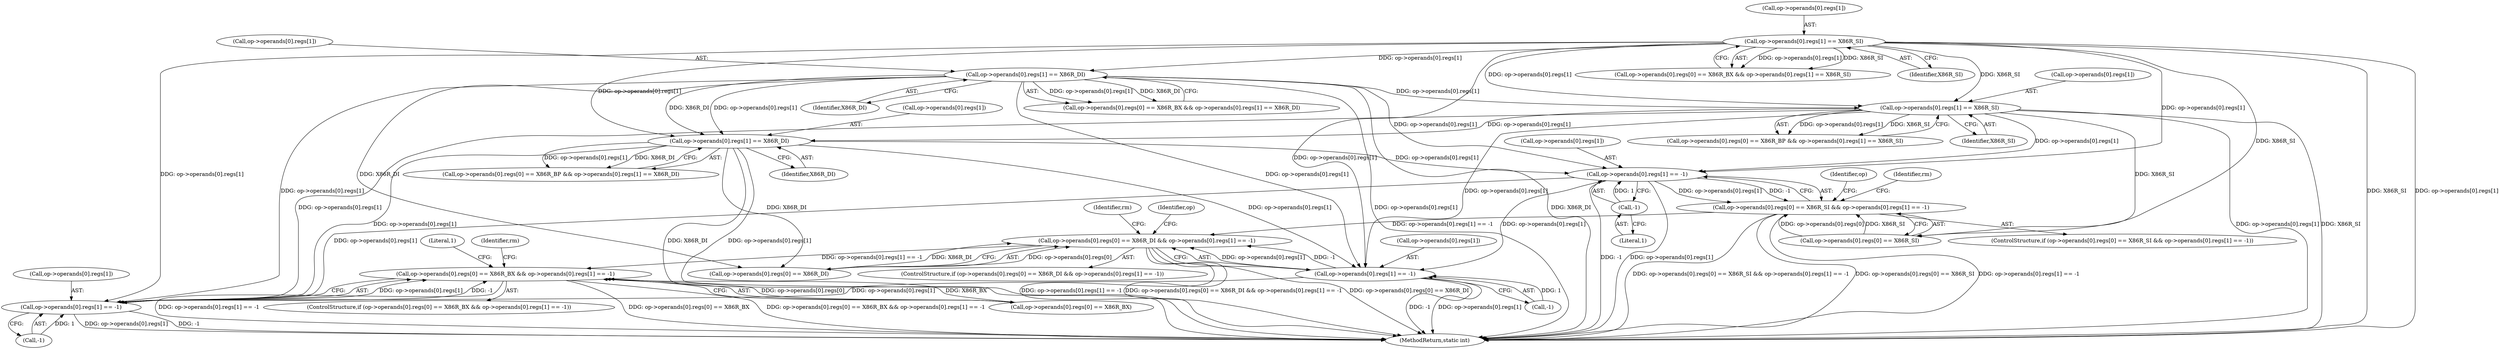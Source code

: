digraph "0_radare2_f17bfd9f1da05f30f23a4dd05e9d2363e1406948@API" {
"1000868" [label="(Call,op->operands[0].regs[1] == -1)"];
"1000752" [label="(Call,op->operands[0].regs[1] == X86R_SI)"];
"1000781" [label="(Call,op->operands[0].regs[1] == X86R_DI)"];
"1000810" [label="(Call,op->operands[0].regs[1] == X86R_SI)"];
"1000839" [label="(Call,op->operands[0].regs[1] == X86R_DI)"];
"1000878" [label="(Call,-1)"];
"1000856" [label="(Call,op->operands[0].regs[0] == X86R_SI && op->operands[0].regs[1] == -1)"];
"1000886" [label="(Call,op->operands[0].regs[0] == X86R_DI && op->operands[0].regs[1] == -1)"];
"1000916" [label="(Call,op->operands[0].regs[0] == X86R_BX && op->operands[0].regs[1] == -1)"];
"1000898" [label="(Call,op->operands[0].regs[1] == -1)"];
"1000928" [label="(Call,op->operands[0].regs[1] == -1)"];
"1000849" [label="(Identifier,X86R_DI)"];
"1000791" [label="(Identifier,X86R_DI)"];
"1000922" [label="(Identifier,op)"];
"1003216" [label="(MethodReturn,static int)"];
"1000942" [label="(Identifier,rm)"];
"1000938" [label="(Call,-1)"];
"1000857" [label="(Call,op->operands[0].regs[0] == X86R_SI)"];
"1000798" [label="(Call,op->operands[0].regs[0] == X86R_BP && op->operands[0].regs[1] == X86R_SI)"];
"1000929" [label="(Call,op->operands[0].regs[1])"];
"1000827" [label="(Call,op->operands[0].regs[0] == X86R_BP && op->operands[0].regs[1] == X86R_DI)"];
"1000810" [label="(Call,op->operands[0].regs[1] == X86R_SI)"];
"1000781" [label="(Call,op->operands[0].regs[1] == X86R_DI)"];
"1000868" [label="(Call,op->operands[0].regs[1] == -1)"];
"1000840" [label="(Call,op->operands[0].regs[1])"];
"1000752" [label="(Call,op->operands[0].regs[1] == X86R_SI)"];
"1000769" [label="(Call,op->operands[0].regs[0] == X86R_BX && op->operands[0].regs[1] == X86R_DI)"];
"1000856" [label="(Call,op->operands[0].regs[0] == X86R_SI && op->operands[0].regs[1] == -1)"];
"1000740" [label="(Call,op->operands[0].regs[0] == X86R_BX && op->operands[0].regs[1] == X86R_SI)"];
"1000898" [label="(Call,op->operands[0].regs[1] == -1)"];
"1000915" [label="(ControlStructure,if (op->operands[0].regs[0] == X86R_BX && op->operands[0].regs[1] == -1))"];
"1000839" [label="(Call,op->operands[0].regs[1] == X86R_DI)"];
"1000820" [label="(Identifier,X86R_SI)"];
"1000855" [label="(ControlStructure,if (op->operands[0].regs[0] == X86R_SI && op->operands[0].regs[1] == -1))"];
"1000879" [label="(Literal,1)"];
"1000892" [label="(Identifier,op)"];
"1000782" [label="(Call,op->operands[0].regs[1])"];
"1000878" [label="(Call,-1)"];
"1000885" [label="(ControlStructure,if (op->operands[0].regs[0] == X86R_DI && op->operands[0].regs[1] == -1))"];
"1000917" [label="(Call,op->operands[0].regs[0] == X86R_BX)"];
"1000753" [label="(Call,op->operands[0].regs[1])"];
"1000882" [label="(Identifier,rm)"];
"1000948" [label="(Literal,1)"];
"1000869" [label="(Call,op->operands[0].regs[1])"];
"1000762" [label="(Identifier,X86R_SI)"];
"1000928" [label="(Call,op->operands[0].regs[1] == -1)"];
"1000908" [label="(Call,-1)"];
"1000887" [label="(Call,op->operands[0].regs[0] == X86R_DI)"];
"1000886" [label="(Call,op->operands[0].regs[0] == X86R_DI && op->operands[0].regs[1] == -1)"];
"1000916" [label="(Call,op->operands[0].regs[0] == X86R_BX && op->operands[0].regs[1] == -1)"];
"1000912" [label="(Identifier,rm)"];
"1000899" [label="(Call,op->operands[0].regs[1])"];
"1000811" [label="(Call,op->operands[0].regs[1])"];
"1000868" -> "1000856"  [label="AST: "];
"1000868" -> "1000878"  [label="CFG: "];
"1000869" -> "1000868"  [label="AST: "];
"1000878" -> "1000868"  [label="AST: "];
"1000856" -> "1000868"  [label="CFG: "];
"1000868" -> "1003216"  [label="DDG: -1"];
"1000868" -> "1003216"  [label="DDG: op->operands[0].regs[1]"];
"1000868" -> "1000856"  [label="DDG: op->operands[0].regs[1]"];
"1000868" -> "1000856"  [label="DDG: -1"];
"1000752" -> "1000868"  [label="DDG: op->operands[0].regs[1]"];
"1000781" -> "1000868"  [label="DDG: op->operands[0].regs[1]"];
"1000810" -> "1000868"  [label="DDG: op->operands[0].regs[1]"];
"1000839" -> "1000868"  [label="DDG: op->operands[0].regs[1]"];
"1000878" -> "1000868"  [label="DDG: 1"];
"1000868" -> "1000898"  [label="DDG: op->operands[0].regs[1]"];
"1000868" -> "1000928"  [label="DDG: op->operands[0].regs[1]"];
"1000752" -> "1000740"  [label="AST: "];
"1000752" -> "1000762"  [label="CFG: "];
"1000753" -> "1000752"  [label="AST: "];
"1000762" -> "1000752"  [label="AST: "];
"1000740" -> "1000752"  [label="CFG: "];
"1000752" -> "1003216"  [label="DDG: X86R_SI"];
"1000752" -> "1003216"  [label="DDG: op->operands[0].regs[1]"];
"1000752" -> "1000740"  [label="DDG: op->operands[0].regs[1]"];
"1000752" -> "1000740"  [label="DDG: X86R_SI"];
"1000752" -> "1000781"  [label="DDG: op->operands[0].regs[1]"];
"1000752" -> "1000810"  [label="DDG: op->operands[0].regs[1]"];
"1000752" -> "1000810"  [label="DDG: X86R_SI"];
"1000752" -> "1000839"  [label="DDG: op->operands[0].regs[1]"];
"1000752" -> "1000857"  [label="DDG: X86R_SI"];
"1000752" -> "1000898"  [label="DDG: op->operands[0].regs[1]"];
"1000752" -> "1000928"  [label="DDG: op->operands[0].regs[1]"];
"1000781" -> "1000769"  [label="AST: "];
"1000781" -> "1000791"  [label="CFG: "];
"1000782" -> "1000781"  [label="AST: "];
"1000791" -> "1000781"  [label="AST: "];
"1000769" -> "1000781"  [label="CFG: "];
"1000781" -> "1003216"  [label="DDG: X86R_DI"];
"1000781" -> "1003216"  [label="DDG: op->operands[0].regs[1]"];
"1000781" -> "1000769"  [label="DDG: op->operands[0].regs[1]"];
"1000781" -> "1000769"  [label="DDG: X86R_DI"];
"1000781" -> "1000810"  [label="DDG: op->operands[0].regs[1]"];
"1000781" -> "1000839"  [label="DDG: op->operands[0].regs[1]"];
"1000781" -> "1000839"  [label="DDG: X86R_DI"];
"1000781" -> "1000887"  [label="DDG: X86R_DI"];
"1000781" -> "1000898"  [label="DDG: op->operands[0].regs[1]"];
"1000781" -> "1000928"  [label="DDG: op->operands[0].regs[1]"];
"1000810" -> "1000798"  [label="AST: "];
"1000810" -> "1000820"  [label="CFG: "];
"1000811" -> "1000810"  [label="AST: "];
"1000820" -> "1000810"  [label="AST: "];
"1000798" -> "1000810"  [label="CFG: "];
"1000810" -> "1003216"  [label="DDG: X86R_SI"];
"1000810" -> "1003216"  [label="DDG: op->operands[0].regs[1]"];
"1000810" -> "1000798"  [label="DDG: op->operands[0].regs[1]"];
"1000810" -> "1000798"  [label="DDG: X86R_SI"];
"1000810" -> "1000839"  [label="DDG: op->operands[0].regs[1]"];
"1000810" -> "1000857"  [label="DDG: X86R_SI"];
"1000810" -> "1000898"  [label="DDG: op->operands[0].regs[1]"];
"1000810" -> "1000928"  [label="DDG: op->operands[0].regs[1]"];
"1000839" -> "1000827"  [label="AST: "];
"1000839" -> "1000849"  [label="CFG: "];
"1000840" -> "1000839"  [label="AST: "];
"1000849" -> "1000839"  [label="AST: "];
"1000827" -> "1000839"  [label="CFG: "];
"1000839" -> "1003216"  [label="DDG: X86R_DI"];
"1000839" -> "1003216"  [label="DDG: op->operands[0].regs[1]"];
"1000839" -> "1000827"  [label="DDG: op->operands[0].regs[1]"];
"1000839" -> "1000827"  [label="DDG: X86R_DI"];
"1000839" -> "1000887"  [label="DDG: X86R_DI"];
"1000839" -> "1000898"  [label="DDG: op->operands[0].regs[1]"];
"1000839" -> "1000928"  [label="DDG: op->operands[0].regs[1]"];
"1000878" -> "1000879"  [label="CFG: "];
"1000879" -> "1000878"  [label="AST: "];
"1000856" -> "1000855"  [label="AST: "];
"1000856" -> "1000857"  [label="CFG: "];
"1000857" -> "1000856"  [label="AST: "];
"1000882" -> "1000856"  [label="CFG: "];
"1000892" -> "1000856"  [label="CFG: "];
"1000856" -> "1003216"  [label="DDG: op->operands[0].regs[0] == X86R_SI"];
"1000856" -> "1003216"  [label="DDG: op->operands[0].regs[1] == -1"];
"1000856" -> "1003216"  [label="DDG: op->operands[0].regs[0] == X86R_SI && op->operands[0].regs[1] == -1"];
"1000857" -> "1000856"  [label="DDG: op->operands[0].regs[0]"];
"1000857" -> "1000856"  [label="DDG: X86R_SI"];
"1000856" -> "1000886"  [label="DDG: op->operands[0].regs[1] == -1"];
"1000886" -> "1000885"  [label="AST: "];
"1000886" -> "1000887"  [label="CFG: "];
"1000886" -> "1000898"  [label="CFG: "];
"1000887" -> "1000886"  [label="AST: "];
"1000898" -> "1000886"  [label="AST: "];
"1000912" -> "1000886"  [label="CFG: "];
"1000922" -> "1000886"  [label="CFG: "];
"1000886" -> "1003216"  [label="DDG: op->operands[0].regs[0] == X86R_DI && op->operands[0].regs[1] == -1"];
"1000886" -> "1003216"  [label="DDG: op->operands[0].regs[0] == X86R_DI"];
"1000886" -> "1003216"  [label="DDG: op->operands[0].regs[1] == -1"];
"1000887" -> "1000886"  [label="DDG: op->operands[0].regs[0]"];
"1000887" -> "1000886"  [label="DDG: X86R_DI"];
"1000898" -> "1000886"  [label="DDG: op->operands[0].regs[1]"];
"1000898" -> "1000886"  [label="DDG: -1"];
"1000886" -> "1000916"  [label="DDG: op->operands[0].regs[1] == -1"];
"1000916" -> "1000915"  [label="AST: "];
"1000916" -> "1000917"  [label="CFG: "];
"1000916" -> "1000928"  [label="CFG: "];
"1000917" -> "1000916"  [label="AST: "];
"1000928" -> "1000916"  [label="AST: "];
"1000942" -> "1000916"  [label="CFG: "];
"1000948" -> "1000916"  [label="CFG: "];
"1000916" -> "1003216"  [label="DDG: op->operands[0].regs[0] == X86R_BX && op->operands[0].regs[1] == -1"];
"1000916" -> "1003216"  [label="DDG: op->operands[0].regs[1] == -1"];
"1000916" -> "1003216"  [label="DDG: op->operands[0].regs[0] == X86R_BX"];
"1000917" -> "1000916"  [label="DDG: op->operands[0].regs[0]"];
"1000917" -> "1000916"  [label="DDG: X86R_BX"];
"1000928" -> "1000916"  [label="DDG: op->operands[0].regs[1]"];
"1000928" -> "1000916"  [label="DDG: -1"];
"1000898" -> "1000908"  [label="CFG: "];
"1000899" -> "1000898"  [label="AST: "];
"1000908" -> "1000898"  [label="AST: "];
"1000898" -> "1003216"  [label="DDG: op->operands[0].regs[1]"];
"1000898" -> "1003216"  [label="DDG: -1"];
"1000908" -> "1000898"  [label="DDG: 1"];
"1000898" -> "1000928"  [label="DDG: op->operands[0].regs[1]"];
"1000928" -> "1000938"  [label="CFG: "];
"1000929" -> "1000928"  [label="AST: "];
"1000938" -> "1000928"  [label="AST: "];
"1000928" -> "1003216"  [label="DDG: -1"];
"1000928" -> "1003216"  [label="DDG: op->operands[0].regs[1]"];
"1000938" -> "1000928"  [label="DDG: 1"];
}
